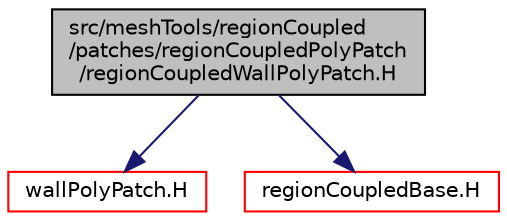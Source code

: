 digraph "src/meshTools/regionCoupled/patches/regionCoupledPolyPatch/regionCoupledWallPolyPatch.H"
{
  bgcolor="transparent";
  edge [fontname="Helvetica",fontsize="10",labelfontname="Helvetica",labelfontsize="10"];
  node [fontname="Helvetica",fontsize="10",shape=record];
  Node0 [label="src/meshTools/regionCoupled\l/patches/regionCoupledPolyPatch\l/regionCoupledWallPolyPatch.H",height=0.2,width=0.4,color="black", fillcolor="grey75", style="filled", fontcolor="black"];
  Node0 -> Node1 [color="midnightblue",fontsize="10",style="solid",fontname="Helvetica"];
  Node1 [label="wallPolyPatch.H",height=0.2,width=0.4,color="red",URL="$a12515.html"];
  Node0 -> Node167 [color="midnightblue",fontsize="10",style="solid",fontname="Helvetica"];
  Node167 [label="regionCoupledBase.H",height=0.2,width=0.4,color="red",URL="$a08432.html"];
}
